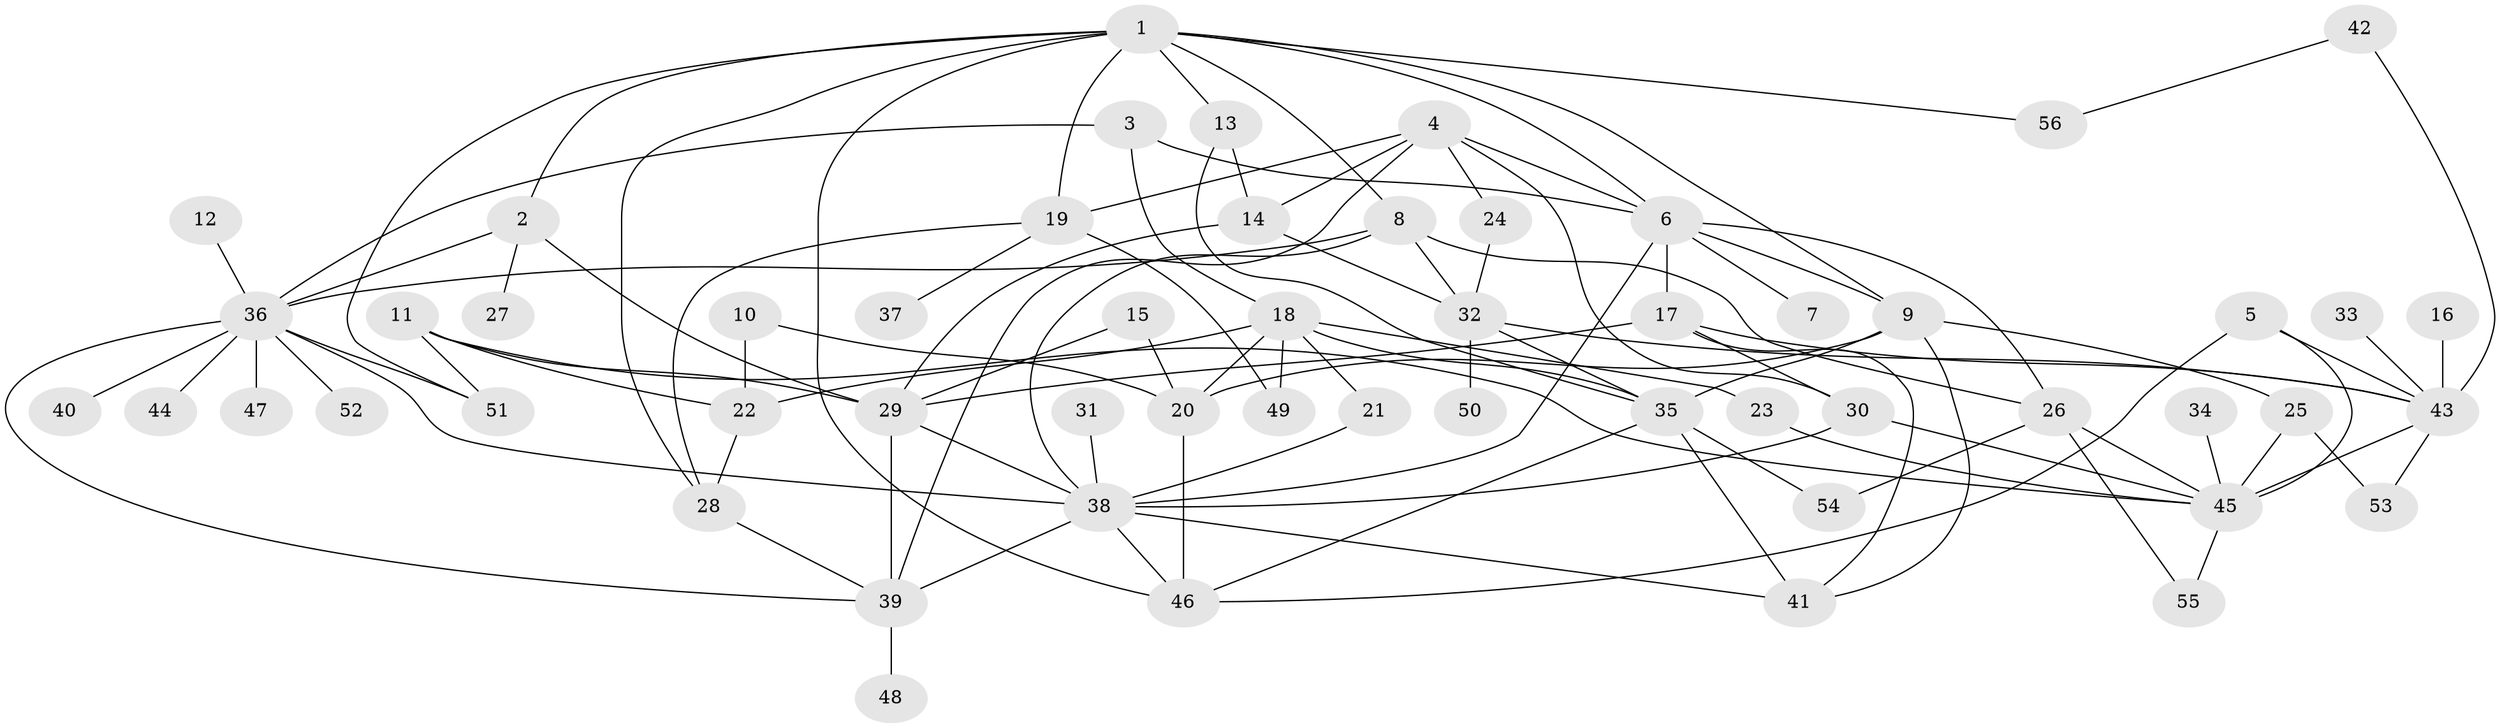 // original degree distribution, {8: 0.026785714285714284, 4: 0.14285714285714285, 6: 0.026785714285714284, 3: 0.26785714285714285, 5: 0.08928571428571429, 7: 0.008928571428571428, 2: 0.21428571428571427, 1: 0.22321428571428573}
// Generated by graph-tools (version 1.1) at 2025/49/03/09/25 03:49:25]
// undirected, 56 vertices, 105 edges
graph export_dot {
graph [start="1"]
  node [color=gray90,style=filled];
  1;
  2;
  3;
  4;
  5;
  6;
  7;
  8;
  9;
  10;
  11;
  12;
  13;
  14;
  15;
  16;
  17;
  18;
  19;
  20;
  21;
  22;
  23;
  24;
  25;
  26;
  27;
  28;
  29;
  30;
  31;
  32;
  33;
  34;
  35;
  36;
  37;
  38;
  39;
  40;
  41;
  42;
  43;
  44;
  45;
  46;
  47;
  48;
  49;
  50;
  51;
  52;
  53;
  54;
  55;
  56;
  1 -- 2 [weight=1.0];
  1 -- 6 [weight=1.0];
  1 -- 8 [weight=1.0];
  1 -- 9 [weight=1.0];
  1 -- 13 [weight=1.0];
  1 -- 19 [weight=1.0];
  1 -- 28 [weight=1.0];
  1 -- 46 [weight=1.0];
  1 -- 51 [weight=1.0];
  1 -- 56 [weight=1.0];
  2 -- 27 [weight=1.0];
  2 -- 29 [weight=1.0];
  2 -- 36 [weight=1.0];
  3 -- 6 [weight=1.0];
  3 -- 18 [weight=1.0];
  3 -- 36 [weight=1.0];
  4 -- 6 [weight=1.0];
  4 -- 14 [weight=1.0];
  4 -- 19 [weight=1.0];
  4 -- 24 [weight=1.0];
  4 -- 30 [weight=1.0];
  4 -- 39 [weight=1.0];
  5 -- 43 [weight=1.0];
  5 -- 45 [weight=1.0];
  5 -- 46 [weight=1.0];
  6 -- 7 [weight=1.0];
  6 -- 9 [weight=1.0];
  6 -- 17 [weight=1.0];
  6 -- 26 [weight=1.0];
  6 -- 38 [weight=1.0];
  8 -- 26 [weight=1.0];
  8 -- 32 [weight=1.0];
  8 -- 36 [weight=1.0];
  8 -- 38 [weight=1.0];
  9 -- 20 [weight=1.0];
  9 -- 25 [weight=1.0];
  9 -- 35 [weight=1.0];
  9 -- 41 [weight=1.0];
  10 -- 20 [weight=1.0];
  10 -- 22 [weight=1.0];
  11 -- 22 [weight=1.0];
  11 -- 29 [weight=1.0];
  11 -- 45 [weight=1.0];
  11 -- 51 [weight=1.0];
  12 -- 36 [weight=1.0];
  13 -- 14 [weight=1.0];
  13 -- 35 [weight=1.0];
  14 -- 29 [weight=1.0];
  14 -- 32 [weight=1.0];
  15 -- 20 [weight=1.0];
  15 -- 29 [weight=1.0];
  16 -- 43 [weight=1.0];
  17 -- 29 [weight=1.0];
  17 -- 30 [weight=1.0];
  17 -- 41 [weight=1.0];
  17 -- 43 [weight=2.0];
  18 -- 20 [weight=1.0];
  18 -- 21 [weight=1.0];
  18 -- 22 [weight=1.0];
  18 -- 23 [weight=1.0];
  18 -- 35 [weight=1.0];
  18 -- 49 [weight=1.0];
  19 -- 28 [weight=1.0];
  19 -- 37 [weight=1.0];
  19 -- 49 [weight=1.0];
  20 -- 46 [weight=1.0];
  21 -- 38 [weight=1.0];
  22 -- 28 [weight=1.0];
  23 -- 45 [weight=1.0];
  24 -- 32 [weight=1.0];
  25 -- 45 [weight=1.0];
  25 -- 53 [weight=1.0];
  26 -- 45 [weight=1.0];
  26 -- 54 [weight=1.0];
  26 -- 55 [weight=1.0];
  28 -- 39 [weight=1.0];
  29 -- 38 [weight=1.0];
  29 -- 39 [weight=1.0];
  30 -- 38 [weight=1.0];
  30 -- 45 [weight=1.0];
  31 -- 38 [weight=1.0];
  32 -- 35 [weight=1.0];
  32 -- 43 [weight=1.0];
  32 -- 50 [weight=1.0];
  33 -- 43 [weight=1.0];
  34 -- 45 [weight=1.0];
  35 -- 41 [weight=1.0];
  35 -- 46 [weight=1.0];
  35 -- 54 [weight=1.0];
  36 -- 38 [weight=1.0];
  36 -- 39 [weight=1.0];
  36 -- 40 [weight=1.0];
  36 -- 44 [weight=1.0];
  36 -- 47 [weight=1.0];
  36 -- 51 [weight=1.0];
  36 -- 52 [weight=1.0];
  38 -- 39 [weight=1.0];
  38 -- 41 [weight=1.0];
  38 -- 46 [weight=1.0];
  39 -- 48 [weight=1.0];
  42 -- 43 [weight=1.0];
  42 -- 56 [weight=1.0];
  43 -- 45 [weight=1.0];
  43 -- 53 [weight=1.0];
  45 -- 55 [weight=1.0];
}
